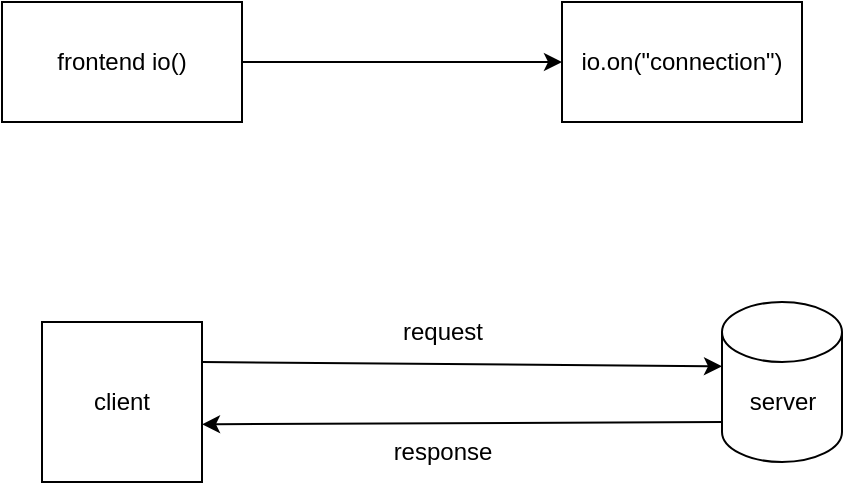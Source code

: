 <mxfile>
    <diagram id="MyyNVU6pOIsP0JCeJmv9" name="Page-1">
        <mxGraphModel dx="598" dy="564" grid="1" gridSize="10" guides="1" tooltips="1" connect="1" arrows="1" fold="1" page="1" pageScale="1" pageWidth="850" pageHeight="1100" math="0" shadow="0">
            <root>
                <mxCell id="0"/>
                <mxCell id="1" parent="0"/>
                <mxCell id="3" style="edgeStyle=none;html=1;" parent="1" source="2" target="4" edge="1">
                    <mxGeometry relative="1" as="geometry">
                        <mxPoint x="330" y="170" as="targetPoint"/>
                    </mxGeometry>
                </mxCell>
                <mxCell id="2" value="frontend io()" style="rounded=0;whiteSpace=wrap;html=1;" parent="1" vertex="1">
                    <mxGeometry x="90" y="140" width="120" height="60" as="geometry"/>
                </mxCell>
                <mxCell id="4" value="io.on(&quot;connection&quot;)" style="rounded=0;whiteSpace=wrap;html=1;" parent="1" vertex="1">
                    <mxGeometry x="370" y="140" width="120" height="60" as="geometry"/>
                </mxCell>
                <mxCell id="8" value="client" style="whiteSpace=wrap;html=1;aspect=fixed;" vertex="1" parent="1">
                    <mxGeometry x="110" y="300" width="80" height="80" as="geometry"/>
                </mxCell>
                <mxCell id="10" style="edgeStyle=none;html=1;exitX=0;exitY=0;exitDx=0;exitDy=27.5;exitPerimeter=0;" edge="1" parent="1">
                    <mxGeometry relative="1" as="geometry">
                        <mxPoint x="190" y="351.167" as="targetPoint"/>
                        <mxPoint x="450" y="350" as="sourcePoint"/>
                    </mxGeometry>
                </mxCell>
                <mxCell id="9" value="" style="shape=cylinder3;whiteSpace=wrap;html=1;boundedLbl=1;backgroundOutline=1;size=15;" vertex="1" parent="1">
                    <mxGeometry x="450" y="290" width="60" height="80" as="geometry"/>
                </mxCell>
                <mxCell id="11" style="edgeStyle=none;html=1;entryX=0;entryY=0;entryDx=0;entryDy=52.5;entryPerimeter=0;" edge="1" parent="1">
                    <mxGeometry relative="1" as="geometry">
                        <mxPoint x="190" y="320.003" as="sourcePoint"/>
                        <mxPoint x="450" y="322.17" as="targetPoint"/>
                    </mxGeometry>
                </mxCell>
                <mxCell id="12" value="request" style="text;html=1;align=center;verticalAlign=middle;resizable=0;points=[];autosize=1;strokeColor=none;fillColor=none;" vertex="1" parent="1">
                    <mxGeometry x="280" y="290" width="60" height="30" as="geometry"/>
                </mxCell>
                <mxCell id="14" value="response" style="text;html=1;align=center;verticalAlign=middle;resizable=0;points=[];autosize=1;strokeColor=none;fillColor=none;" vertex="1" parent="1">
                    <mxGeometry x="275" y="350" width="70" height="30" as="geometry"/>
                </mxCell>
                <mxCell id="16" value="server" style="text;html=1;align=center;verticalAlign=middle;resizable=0;points=[];autosize=1;strokeColor=none;fillColor=none;" vertex="1" parent="1">
                    <mxGeometry x="450" y="325" width="60" height="30" as="geometry"/>
                </mxCell>
            </root>
        </mxGraphModel>
    </diagram>
</mxfile>